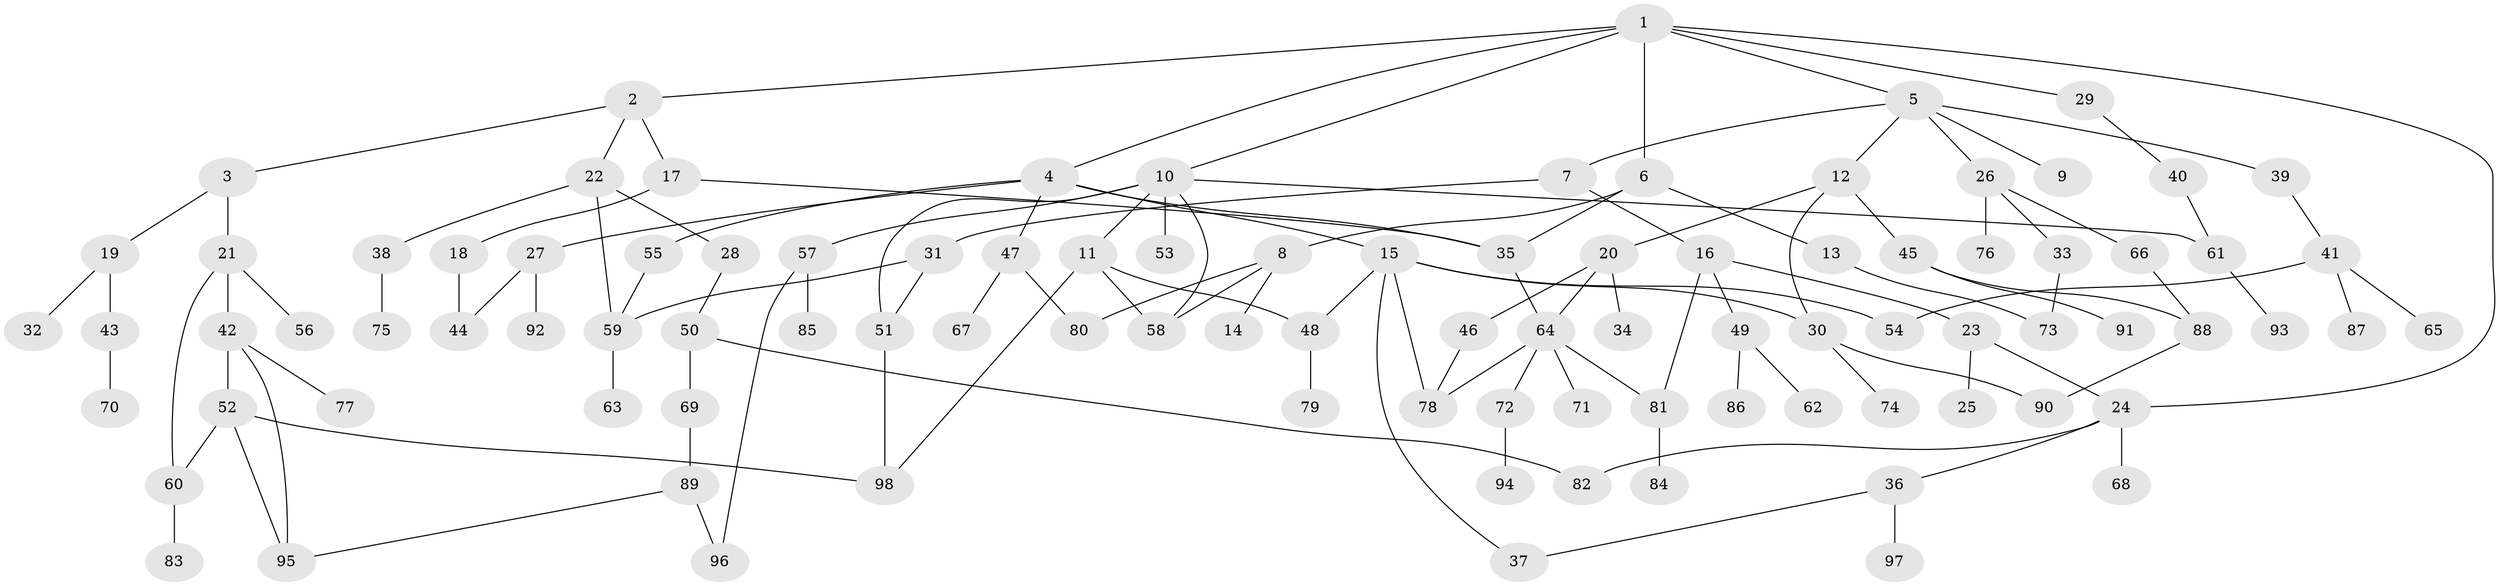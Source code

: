 // coarse degree distribution, {4: 0.07352941176470588, 1: 0.38235294117647056, 6: 0.029411764705882353, 2: 0.29411764705882354, 12: 0.029411764705882353, 5: 0.058823529411764705, 8: 0.014705882352941176, 3: 0.10294117647058823, 7: 0.014705882352941176}
// Generated by graph-tools (version 1.1) at 2025/46/03/04/25 21:46:19]
// undirected, 98 vertices, 126 edges
graph export_dot {
graph [start="1"]
  node [color=gray90,style=filled];
  1;
  2;
  3;
  4;
  5;
  6;
  7;
  8;
  9;
  10;
  11;
  12;
  13;
  14;
  15;
  16;
  17;
  18;
  19;
  20;
  21;
  22;
  23;
  24;
  25;
  26;
  27;
  28;
  29;
  30;
  31;
  32;
  33;
  34;
  35;
  36;
  37;
  38;
  39;
  40;
  41;
  42;
  43;
  44;
  45;
  46;
  47;
  48;
  49;
  50;
  51;
  52;
  53;
  54;
  55;
  56;
  57;
  58;
  59;
  60;
  61;
  62;
  63;
  64;
  65;
  66;
  67;
  68;
  69;
  70;
  71;
  72;
  73;
  74;
  75;
  76;
  77;
  78;
  79;
  80;
  81;
  82;
  83;
  84;
  85;
  86;
  87;
  88;
  89;
  90;
  91;
  92;
  93;
  94;
  95;
  96;
  97;
  98;
  1 -- 2;
  1 -- 4;
  1 -- 5;
  1 -- 6;
  1 -- 10;
  1 -- 24;
  1 -- 29;
  2 -- 3;
  2 -- 17;
  2 -- 22;
  3 -- 19;
  3 -- 21;
  4 -- 15;
  4 -- 27;
  4 -- 47;
  4 -- 55;
  4 -- 35;
  5 -- 7;
  5 -- 9;
  5 -- 12;
  5 -- 26;
  5 -- 39;
  6 -- 8;
  6 -- 13;
  6 -- 35;
  7 -- 16;
  7 -- 31;
  8 -- 14;
  8 -- 80;
  8 -- 58;
  10 -- 11;
  10 -- 53;
  10 -- 57;
  10 -- 58;
  10 -- 61;
  10 -- 51;
  11 -- 58;
  11 -- 98;
  11 -- 48;
  12 -- 20;
  12 -- 45;
  12 -- 30;
  13 -- 73;
  15 -- 30;
  15 -- 37;
  15 -- 48;
  15 -- 54;
  15 -- 78;
  16 -- 23;
  16 -- 49;
  16 -- 81;
  17 -- 18;
  17 -- 35;
  18 -- 44;
  19 -- 32;
  19 -- 43;
  20 -- 34;
  20 -- 46;
  20 -- 64;
  21 -- 42;
  21 -- 56;
  21 -- 60;
  22 -- 28;
  22 -- 38;
  22 -- 59;
  23 -- 25;
  23 -- 24;
  24 -- 36;
  24 -- 68;
  24 -- 82;
  26 -- 33;
  26 -- 66;
  26 -- 76;
  27 -- 92;
  27 -- 44;
  28 -- 50;
  29 -- 40;
  30 -- 74;
  30 -- 90;
  31 -- 51;
  31 -- 59;
  33 -- 73;
  35 -- 64;
  36 -- 97;
  36 -- 37;
  38 -- 75;
  39 -- 41;
  40 -- 61;
  41 -- 65;
  41 -- 87;
  41 -- 54;
  42 -- 52;
  42 -- 77;
  42 -- 95;
  43 -- 70;
  45 -- 88;
  45 -- 91;
  46 -- 78;
  47 -- 67;
  47 -- 80;
  48 -- 79;
  49 -- 62;
  49 -- 86;
  50 -- 69;
  50 -- 82;
  51 -- 98;
  52 -- 60;
  52 -- 95;
  52 -- 98;
  55 -- 59;
  57 -- 85;
  57 -- 96;
  59 -- 63;
  60 -- 83;
  61 -- 93;
  64 -- 71;
  64 -- 72;
  64 -- 81;
  64 -- 78;
  66 -- 88;
  69 -- 89;
  72 -- 94;
  81 -- 84;
  88 -- 90;
  89 -- 95;
  89 -- 96;
}

